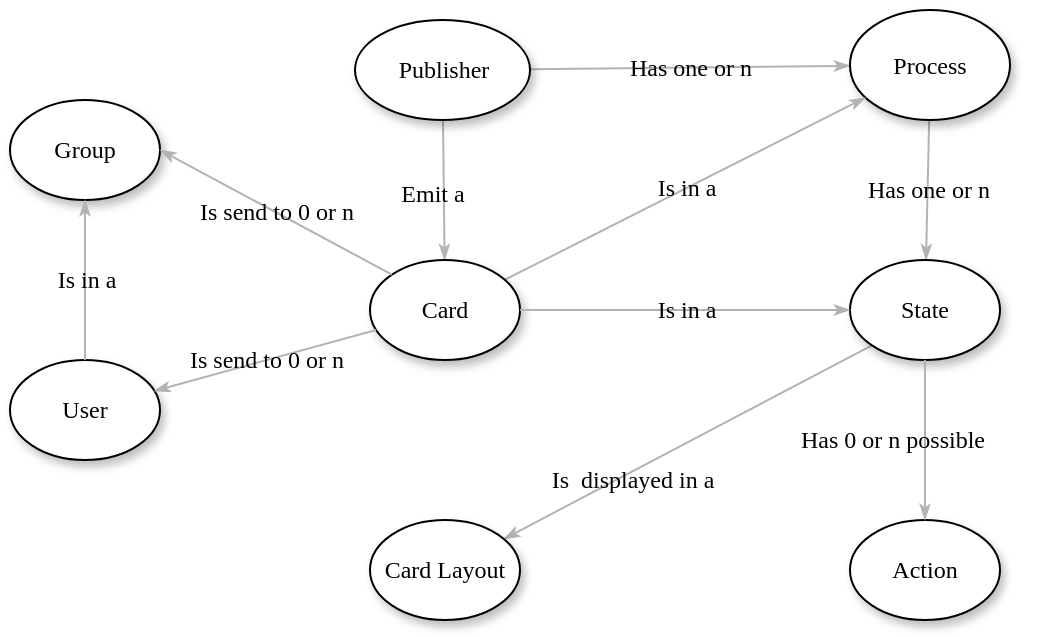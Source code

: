 <mxfile version="12.4.3" type="device" pages="1"><diagram name="Page-1" id="42789a77-a242-8287-6e28-9cd8cfd52e62"><mxGraphModel dx="782" dy="409" grid="1" gridSize="10" guides="1" tooltips="1" connect="1" arrows="1" fold="1" page="1" pageScale="1" pageWidth="1100" pageHeight="850" background="#ffffff" math="0" shadow="0"><root><mxCell id="0"/><mxCell id="1" parent="0"/><mxCell id="1ea317790d2ca983-12" value="Has one or n" style="edgeStyle=none;rounded=1;html=1;labelBackgroundColor=none;startArrow=none;startFill=0;startSize=5;endArrow=classicThin;endFill=1;endSize=5;jettySize=auto;orthogonalLoop=1;strokeColor=#B3B3B3;strokeWidth=1;fontFamily=Verdana;fontSize=12" parent="1" source="1ea317790d2ca983-1" target="1ea317790d2ca983-2" edge="1"><mxGeometry relative="1" as="geometry"/></mxCell><mxCell id="1ea317790d2ca983-13" value="Emit a " style="edgeStyle=none;rounded=1;html=1;labelBackgroundColor=none;startArrow=none;startFill=0;startSize=5;endArrow=classicThin;endFill=1;endSize=5;jettySize=auto;orthogonalLoop=1;strokeColor=#B3B3B3;strokeWidth=1;fontFamily=Verdana;fontSize=12" parent="1" source="1ea317790d2ca983-1" target="1ea317790d2ca983-9" edge="1"><mxGeometry x="0.061" y="-7" relative="1" as="geometry"><mxPoint x="1" as="offset"/></mxGeometry></mxCell><mxCell id="1ea317790d2ca983-1" value="Publisher" style="ellipse;whiteSpace=wrap;html=1;rounded=0;shadow=1;comic=0;labelBackgroundColor=none;strokeWidth=1;fontFamily=Verdana;fontSize=12;align=center;" parent="1" vertex="1"><mxGeometry x="182.5" y="25" width="87.5" height="50" as="geometry"/></mxCell><mxCell id="1ea317790d2ca983-21" value="Has one or n " style="edgeStyle=none;rounded=1;html=1;labelBackgroundColor=none;startArrow=none;startFill=0;startSize=5;endArrow=classicThin;endFill=1;endSize=5;jettySize=auto;orthogonalLoop=1;strokeColor=#B3B3B3;strokeWidth=1;fontFamily=Verdana;fontSize=12" parent="1" source="1ea317790d2ca983-2" target="1ea317790d2ca983-7" edge="1"><mxGeometry relative="1" as="geometry"/></mxCell><mxCell id="1ea317790d2ca983-22" value="Is&amp;nbsp; displayed in a " style="edgeStyle=none;rounded=1;html=1;labelBackgroundColor=none;startArrow=none;startFill=0;startSize=5;endArrow=classicThin;endFill=1;endSize=5;jettySize=auto;orthogonalLoop=1;strokeColor=#B3B3B3;strokeWidth=1;fontFamily=Verdana;fontSize=12;exitX=0;exitY=1;exitDx=0;exitDy=0;" parent="1" source="1ea317790d2ca983-7" target="1ea317790d2ca983-6" edge="1"><mxGeometry x="0.332" y="3" relative="1" as="geometry"><mxPoint x="420" y="290" as="sourcePoint"/><mxPoint x="1" as="offset"/></mxGeometry></mxCell><mxCell id="1ea317790d2ca983-2" value="Process" style="ellipse;whiteSpace=wrap;html=1;rounded=0;shadow=1;comic=0;labelBackgroundColor=none;strokeWidth=1;fontFamily=Verdana;fontSize=12;align=center;" parent="1" vertex="1"><mxGeometry x="430" y="20" width="80" height="55" as="geometry"/></mxCell><mxCell id="1ea317790d2ca983-6" value="Card Layout" style="ellipse;whiteSpace=wrap;html=1;rounded=0;shadow=1;comic=0;labelBackgroundColor=none;strokeWidth=1;fontFamily=Verdana;fontSize=12;align=center;" parent="1" vertex="1"><mxGeometry x="190" y="275" width="75" height="50" as="geometry"/></mxCell><mxCell id="1ea317790d2ca983-7" value="State" style="ellipse;whiteSpace=wrap;html=1;rounded=0;shadow=1;comic=0;labelBackgroundColor=none;strokeWidth=1;fontFamily=Verdana;fontSize=12;align=center;" parent="1" vertex="1"><mxGeometry x="430" y="145" width="75" height="50" as="geometry"/></mxCell><mxCell id="1ea317790d2ca983-19" value="Is in a " style="edgeStyle=none;rounded=1;html=1;labelBackgroundColor=none;startArrow=none;startFill=0;startSize=5;endArrow=classicThin;endFill=1;endSize=5;jettySize=auto;orthogonalLoop=1;strokeColor=#B3B3B3;strokeWidth=1;fontFamily=Verdana;fontSize=12" parent="1" source="1ea317790d2ca983-9" target="1ea317790d2ca983-2" edge="1"><mxGeometry relative="1" as="geometry"/></mxCell><mxCell id="1ea317790d2ca983-9" value="Card " style="ellipse;whiteSpace=wrap;html=1;rounded=0;shadow=1;comic=0;labelBackgroundColor=none;strokeWidth=1;fontFamily=Verdana;fontSize=12;align=center;" parent="1" vertex="1"><mxGeometry x="190" y="145" width="75" height="50" as="geometry"/></mxCell><mxCell id="1ea317790d2ca983-20" value="Is in a " style="edgeStyle=none;rounded=1;html=1;labelBackgroundColor=none;startArrow=none;startFill=0;startSize=5;endArrow=classicThin;endFill=1;endSize=5;jettySize=auto;orthogonalLoop=1;strokeColor=#B3B3B3;strokeWidth=1;fontFamily=Verdana;fontSize=12;entryX=0;entryY=0.5;entryDx=0;entryDy=0;" parent="1" source="1ea317790d2ca983-9" target="1ea317790d2ca983-7" edge="1"><mxGeometry relative="1" as="geometry"><mxPoint x="227.5" y="315" as="sourcePoint"/></mxGeometry></mxCell><mxCell id="1ea317790d2ca983-11" value="User" style="ellipse;whiteSpace=wrap;html=1;rounded=0;shadow=1;comic=0;labelBackgroundColor=none;strokeWidth=1;fontFamily=Verdana;fontSize=12;align=center;" parent="1" vertex="1"><mxGeometry x="10" y="195" width="75" height="50" as="geometry"/></mxCell><mxCell id="bV6ZHoR_dB0ncx9xrWuS-1" value="Group" style="ellipse;whiteSpace=wrap;html=1;rounded=0;shadow=1;comic=0;labelBackgroundColor=none;strokeWidth=1;fontFamily=Verdana;fontSize=12;align=center;" parent="1" vertex="1"><mxGeometry x="10" y="65" width="75" height="50" as="geometry"/></mxCell><mxCell id="bV6ZHoR_dB0ncx9xrWuS-4" value="Action" style="ellipse;whiteSpace=wrap;html=1;rounded=0;shadow=1;comic=0;labelBackgroundColor=none;strokeWidth=1;fontFamily=Verdana;fontSize=12;align=center;" parent="1" vertex="1"><mxGeometry x="430" y="275" width="75" height="50" as="geometry"/></mxCell><mxCell id="bV6ZHoR_dB0ncx9xrWuS-5" value="Has 0 or n possible " style="edgeStyle=none;rounded=1;html=1;labelBackgroundColor=none;startArrow=none;startFill=0;startSize=5;endArrow=classicThin;endFill=1;endSize=5;jettySize=auto;orthogonalLoop=1;strokeColor=#B3B3B3;strokeWidth=1;fontFamily=Verdana;fontSize=12;exitX=0.5;exitY=1;exitDx=0;exitDy=0;" parent="1" source="1ea317790d2ca983-7" target="bV6ZHoR_dB0ncx9xrWuS-4" edge="1"><mxGeometry y="-17" relative="1" as="geometry"><mxPoint x="259.653" y="190.172" as="sourcePoint"/><mxPoint x="361.162" y="282.204" as="targetPoint"/><mxPoint as="offset"/></mxGeometry></mxCell><mxCell id="bV6ZHoR_dB0ncx9xrWuS-6" value="Is in a " style="edgeStyle=none;rounded=1;html=1;labelBackgroundColor=none;startArrow=none;startFill=0;startSize=5;endArrow=classicThin;endFill=1;endSize=5;jettySize=auto;orthogonalLoop=1;strokeColor=#B3B3B3;strokeWidth=1;fontFamily=Verdana;fontSize=12;exitX=0.5;exitY=0;exitDx=0;exitDy=0;" parent="1" source="1ea317790d2ca983-11" target="bV6ZHoR_dB0ncx9xrWuS-1" edge="1"><mxGeometry relative="1" as="geometry"><mxPoint x="259.653" y="190.172" as="sourcePoint"/><mxPoint x="361.162" y="282.204" as="targetPoint"/></mxGeometry></mxCell><mxCell id="bV6ZHoR_dB0ncx9xrWuS-7" value="Is send to 0 or n " style="edgeStyle=none;rounded=1;html=1;labelBackgroundColor=none;startArrow=none;startFill=0;startSize=5;endArrow=classicThin;endFill=1;endSize=5;jettySize=auto;orthogonalLoop=1;strokeColor=#B3B3B3;strokeWidth=1;fontFamily=Verdana;fontSize=12;exitX=0.04;exitY=0.7;exitDx=0;exitDy=0;exitPerimeter=0;" parent="1" source="1ea317790d2ca983-9" target="1ea317790d2ca983-11" edge="1"><mxGeometry relative="1" as="geometry"><mxPoint x="259.653" y="190.172" as="sourcePoint"/><mxPoint x="361.162" y="282.204" as="targetPoint"/></mxGeometry></mxCell><mxCell id="bV6ZHoR_dB0ncx9xrWuS-8" value="Is send to 0 or n " style="edgeStyle=none;rounded=1;html=1;labelBackgroundColor=none;startArrow=none;startFill=0;startSize=5;endArrow=classicThin;endFill=1;endSize=5;jettySize=auto;orthogonalLoop=1;strokeColor=#B3B3B3;strokeWidth=1;fontFamily=Verdana;fontSize=12;exitX=0;exitY=0;exitDx=0;exitDy=0;entryX=1;entryY=0.5;entryDx=0;entryDy=0;" parent="1" source="1ea317790d2ca983-9" target="bV6ZHoR_dB0ncx9xrWuS-1" edge="1"><mxGeometry relative="1" as="geometry"><mxPoint x="203" y="180" as="sourcePoint"/><mxPoint x="93.315" y="202.59" as="targetPoint"/></mxGeometry></mxCell><mxCell id="t1BiGjPjzHoFETImhv6J-1" value="" style="rounded=0;whiteSpace=wrap;html=1;" vertex="1" parent="1"><mxGeometry x="530" y="165" height="60" as="geometry"/></mxCell></root></mxGraphModel></diagram></mxfile>